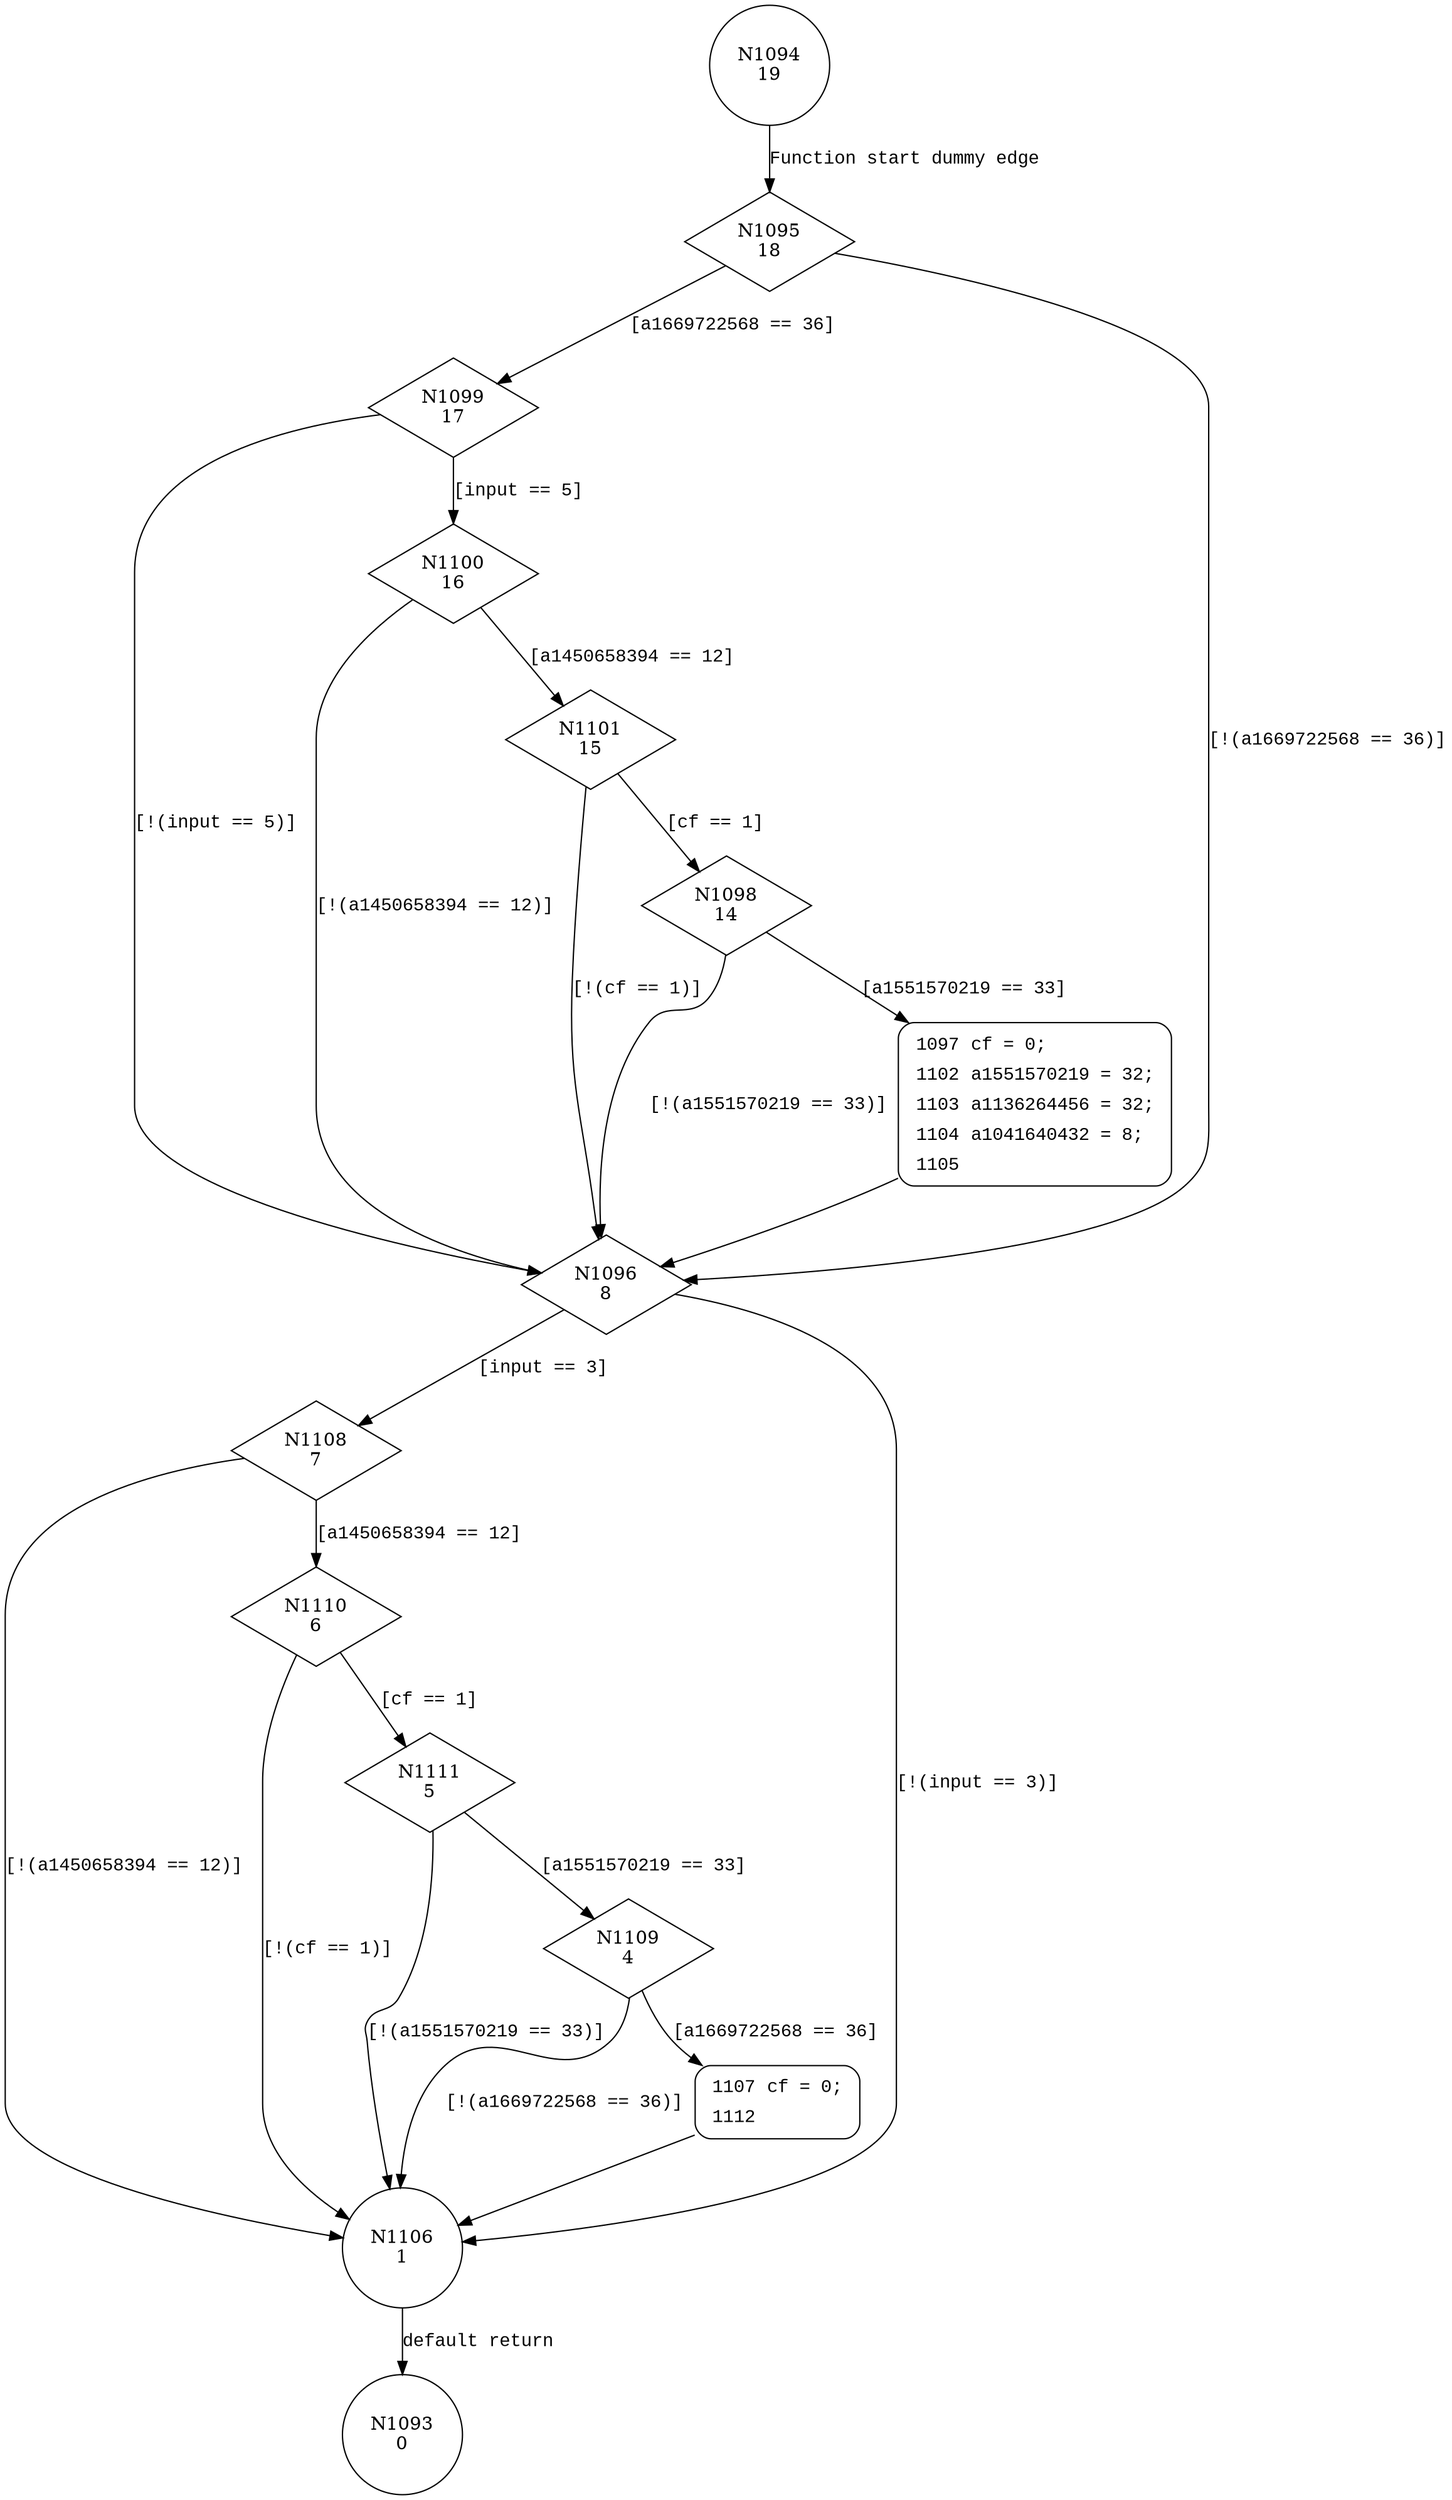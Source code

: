 digraph calculate_outputm58 {
1094 [shape="circle" label="N1094\n19"]
1095 [shape="diamond" label="N1095\n18"]
1099 [shape="diamond" label="N1099\n17"]
1096 [shape="diamond" label="N1096\n8"]
1108 [shape="diamond" label="N1108\n7"]
1106 [shape="circle" label="N1106\n1"]
1093 [shape="circle" label="N1093\n0"]
1110 [shape="diamond" label="N1110\n6"]
1111 [shape="diamond" label="N1111\n5"]
1109 [shape="diamond" label="N1109\n4"]
1107 [shape="circle" label="N1107\n3"]
1100 [shape="diamond" label="N1100\n16"]
1101 [shape="diamond" label="N1101\n15"]
1098 [shape="diamond" label="N1098\n14"]
1097 [shape="circle" label="N1097\n13"]
1107 [style="filled,bold" penwidth="1" fillcolor="white" fontname="Courier New" shape="Mrecord" label=<<table border="0" cellborder="0" cellpadding="3" bgcolor="white"><tr><td align="right">1107</td><td align="left">cf = 0;</td></tr><tr><td align="right">1112</td><td align="left"></td></tr></table>>]
1107 -> 1106[label=""]
1097 [style="filled,bold" penwidth="1" fillcolor="white" fontname="Courier New" shape="Mrecord" label=<<table border="0" cellborder="0" cellpadding="3" bgcolor="white"><tr><td align="right">1097</td><td align="left">cf = 0;</td></tr><tr><td align="right">1102</td><td align="left">a1551570219 = 32;</td></tr><tr><td align="right">1103</td><td align="left">a1136264456 = 32;</td></tr><tr><td align="right">1104</td><td align="left">a1041640432 = 8;</td></tr><tr><td align="right">1105</td><td align="left"></td></tr></table>>]
1097 -> 1096[label=""]
1094 -> 1095 [label="Function start dummy edge" fontname="Courier New"]
1095 -> 1099 [label="[a1669722568 == 36]" fontname="Courier New"]
1095 -> 1096 [label="[!(a1669722568 == 36)]" fontname="Courier New"]
1096 -> 1108 [label="[input == 3]" fontname="Courier New"]
1096 -> 1106 [label="[!(input == 3)]" fontname="Courier New"]
1106 -> 1093 [label="default return" fontname="Courier New"]
1108 -> 1110 [label="[a1450658394 == 12]" fontname="Courier New"]
1108 -> 1106 [label="[!(a1450658394 == 12)]" fontname="Courier New"]
1110 -> 1111 [label="[cf == 1]" fontname="Courier New"]
1110 -> 1106 [label="[!(cf == 1)]" fontname="Courier New"]
1111 -> 1109 [label="[a1551570219 == 33]" fontname="Courier New"]
1111 -> 1106 [label="[!(a1551570219 == 33)]" fontname="Courier New"]
1109 -> 1107 [label="[a1669722568 == 36]" fontname="Courier New"]
1109 -> 1106 [label="[!(a1669722568 == 36)]" fontname="Courier New"]
1099 -> 1100 [label="[input == 5]" fontname="Courier New"]
1099 -> 1096 [label="[!(input == 5)]" fontname="Courier New"]
1100 -> 1101 [label="[a1450658394 == 12]" fontname="Courier New"]
1100 -> 1096 [label="[!(a1450658394 == 12)]" fontname="Courier New"]
1101 -> 1098 [label="[cf == 1]" fontname="Courier New"]
1101 -> 1096 [label="[!(cf == 1)]" fontname="Courier New"]
1098 -> 1097 [label="[a1551570219 == 33]" fontname="Courier New"]
1098 -> 1096 [label="[!(a1551570219 == 33)]" fontname="Courier New"]
}